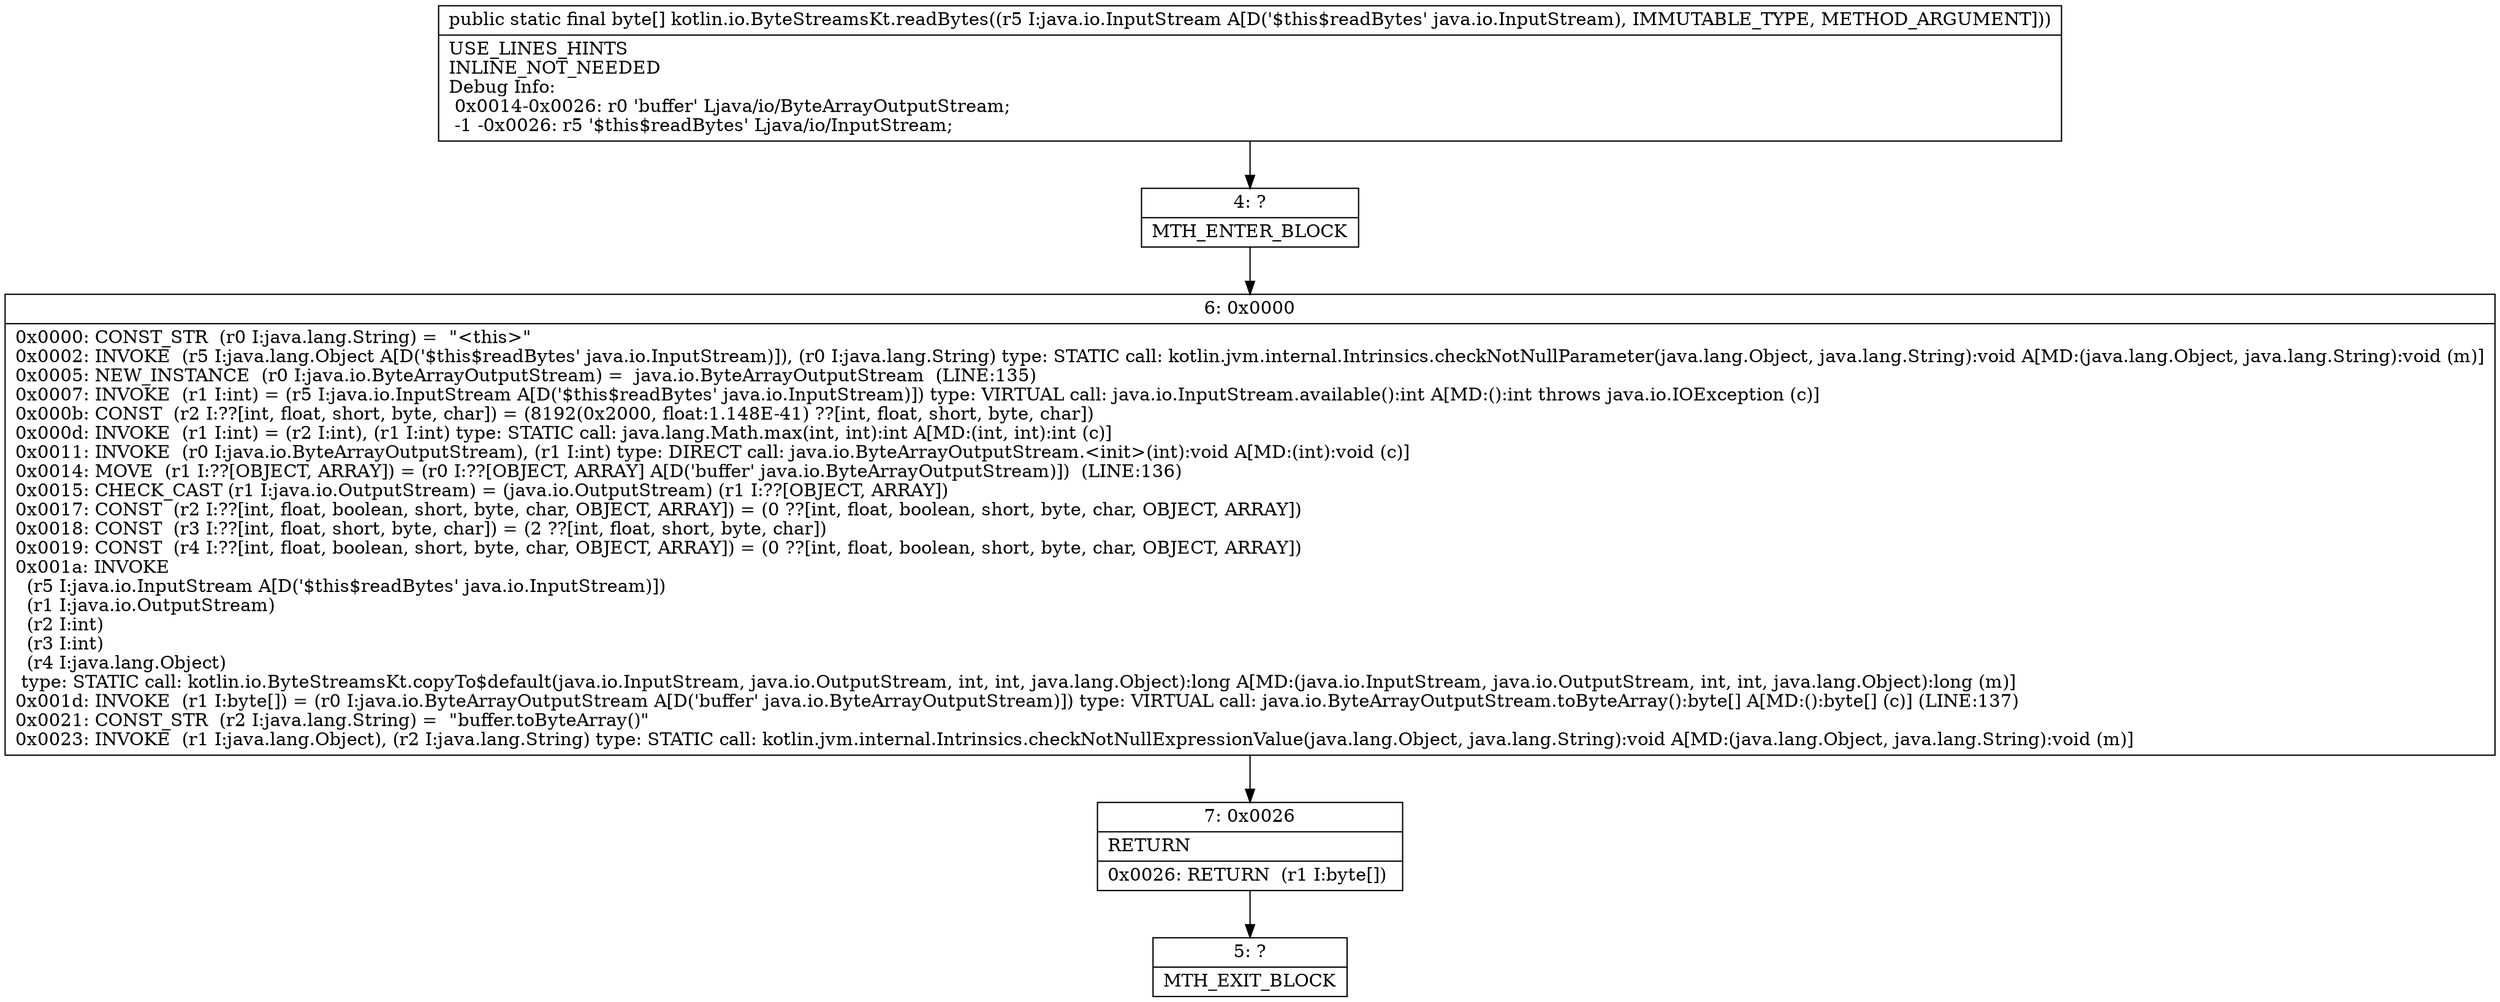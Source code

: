 digraph "CFG forkotlin.io.ByteStreamsKt.readBytes(Ljava\/io\/InputStream;)[B" {
Node_4 [shape=record,label="{4\:\ ?|MTH_ENTER_BLOCK\l}"];
Node_6 [shape=record,label="{6\:\ 0x0000|0x0000: CONST_STR  (r0 I:java.lang.String) =  \"\<this\>\" \l0x0002: INVOKE  (r5 I:java.lang.Object A[D('$this$readBytes' java.io.InputStream)]), (r0 I:java.lang.String) type: STATIC call: kotlin.jvm.internal.Intrinsics.checkNotNullParameter(java.lang.Object, java.lang.String):void A[MD:(java.lang.Object, java.lang.String):void (m)]\l0x0005: NEW_INSTANCE  (r0 I:java.io.ByteArrayOutputStream) =  java.io.ByteArrayOutputStream  (LINE:135)\l0x0007: INVOKE  (r1 I:int) = (r5 I:java.io.InputStream A[D('$this$readBytes' java.io.InputStream)]) type: VIRTUAL call: java.io.InputStream.available():int A[MD:():int throws java.io.IOException (c)]\l0x000b: CONST  (r2 I:??[int, float, short, byte, char]) = (8192(0x2000, float:1.148E\-41) ??[int, float, short, byte, char]) \l0x000d: INVOKE  (r1 I:int) = (r2 I:int), (r1 I:int) type: STATIC call: java.lang.Math.max(int, int):int A[MD:(int, int):int (c)]\l0x0011: INVOKE  (r0 I:java.io.ByteArrayOutputStream), (r1 I:int) type: DIRECT call: java.io.ByteArrayOutputStream.\<init\>(int):void A[MD:(int):void (c)]\l0x0014: MOVE  (r1 I:??[OBJECT, ARRAY]) = (r0 I:??[OBJECT, ARRAY] A[D('buffer' java.io.ByteArrayOutputStream)])  (LINE:136)\l0x0015: CHECK_CAST (r1 I:java.io.OutputStream) = (java.io.OutputStream) (r1 I:??[OBJECT, ARRAY]) \l0x0017: CONST  (r2 I:??[int, float, boolean, short, byte, char, OBJECT, ARRAY]) = (0 ??[int, float, boolean, short, byte, char, OBJECT, ARRAY]) \l0x0018: CONST  (r3 I:??[int, float, short, byte, char]) = (2 ??[int, float, short, byte, char]) \l0x0019: CONST  (r4 I:??[int, float, boolean, short, byte, char, OBJECT, ARRAY]) = (0 ??[int, float, boolean, short, byte, char, OBJECT, ARRAY]) \l0x001a: INVOKE  \l  (r5 I:java.io.InputStream A[D('$this$readBytes' java.io.InputStream)])\l  (r1 I:java.io.OutputStream)\l  (r2 I:int)\l  (r3 I:int)\l  (r4 I:java.lang.Object)\l type: STATIC call: kotlin.io.ByteStreamsKt.copyTo$default(java.io.InputStream, java.io.OutputStream, int, int, java.lang.Object):long A[MD:(java.io.InputStream, java.io.OutputStream, int, int, java.lang.Object):long (m)]\l0x001d: INVOKE  (r1 I:byte[]) = (r0 I:java.io.ByteArrayOutputStream A[D('buffer' java.io.ByteArrayOutputStream)]) type: VIRTUAL call: java.io.ByteArrayOutputStream.toByteArray():byte[] A[MD:():byte[] (c)] (LINE:137)\l0x0021: CONST_STR  (r2 I:java.lang.String) =  \"buffer.toByteArray()\" \l0x0023: INVOKE  (r1 I:java.lang.Object), (r2 I:java.lang.String) type: STATIC call: kotlin.jvm.internal.Intrinsics.checkNotNullExpressionValue(java.lang.Object, java.lang.String):void A[MD:(java.lang.Object, java.lang.String):void (m)]\l}"];
Node_7 [shape=record,label="{7\:\ 0x0026|RETURN\l|0x0026: RETURN  (r1 I:byte[]) \l}"];
Node_5 [shape=record,label="{5\:\ ?|MTH_EXIT_BLOCK\l}"];
MethodNode[shape=record,label="{public static final byte[] kotlin.io.ByteStreamsKt.readBytes((r5 I:java.io.InputStream A[D('$this$readBytes' java.io.InputStream), IMMUTABLE_TYPE, METHOD_ARGUMENT]))  | USE_LINES_HINTS\lINLINE_NOT_NEEDED\lDebug Info:\l  0x0014\-0x0026: r0 'buffer' Ljava\/io\/ByteArrayOutputStream;\l  \-1 \-0x0026: r5 '$this$readBytes' Ljava\/io\/InputStream;\l}"];
MethodNode -> Node_4;Node_4 -> Node_6;
Node_6 -> Node_7;
Node_7 -> Node_5;
}

